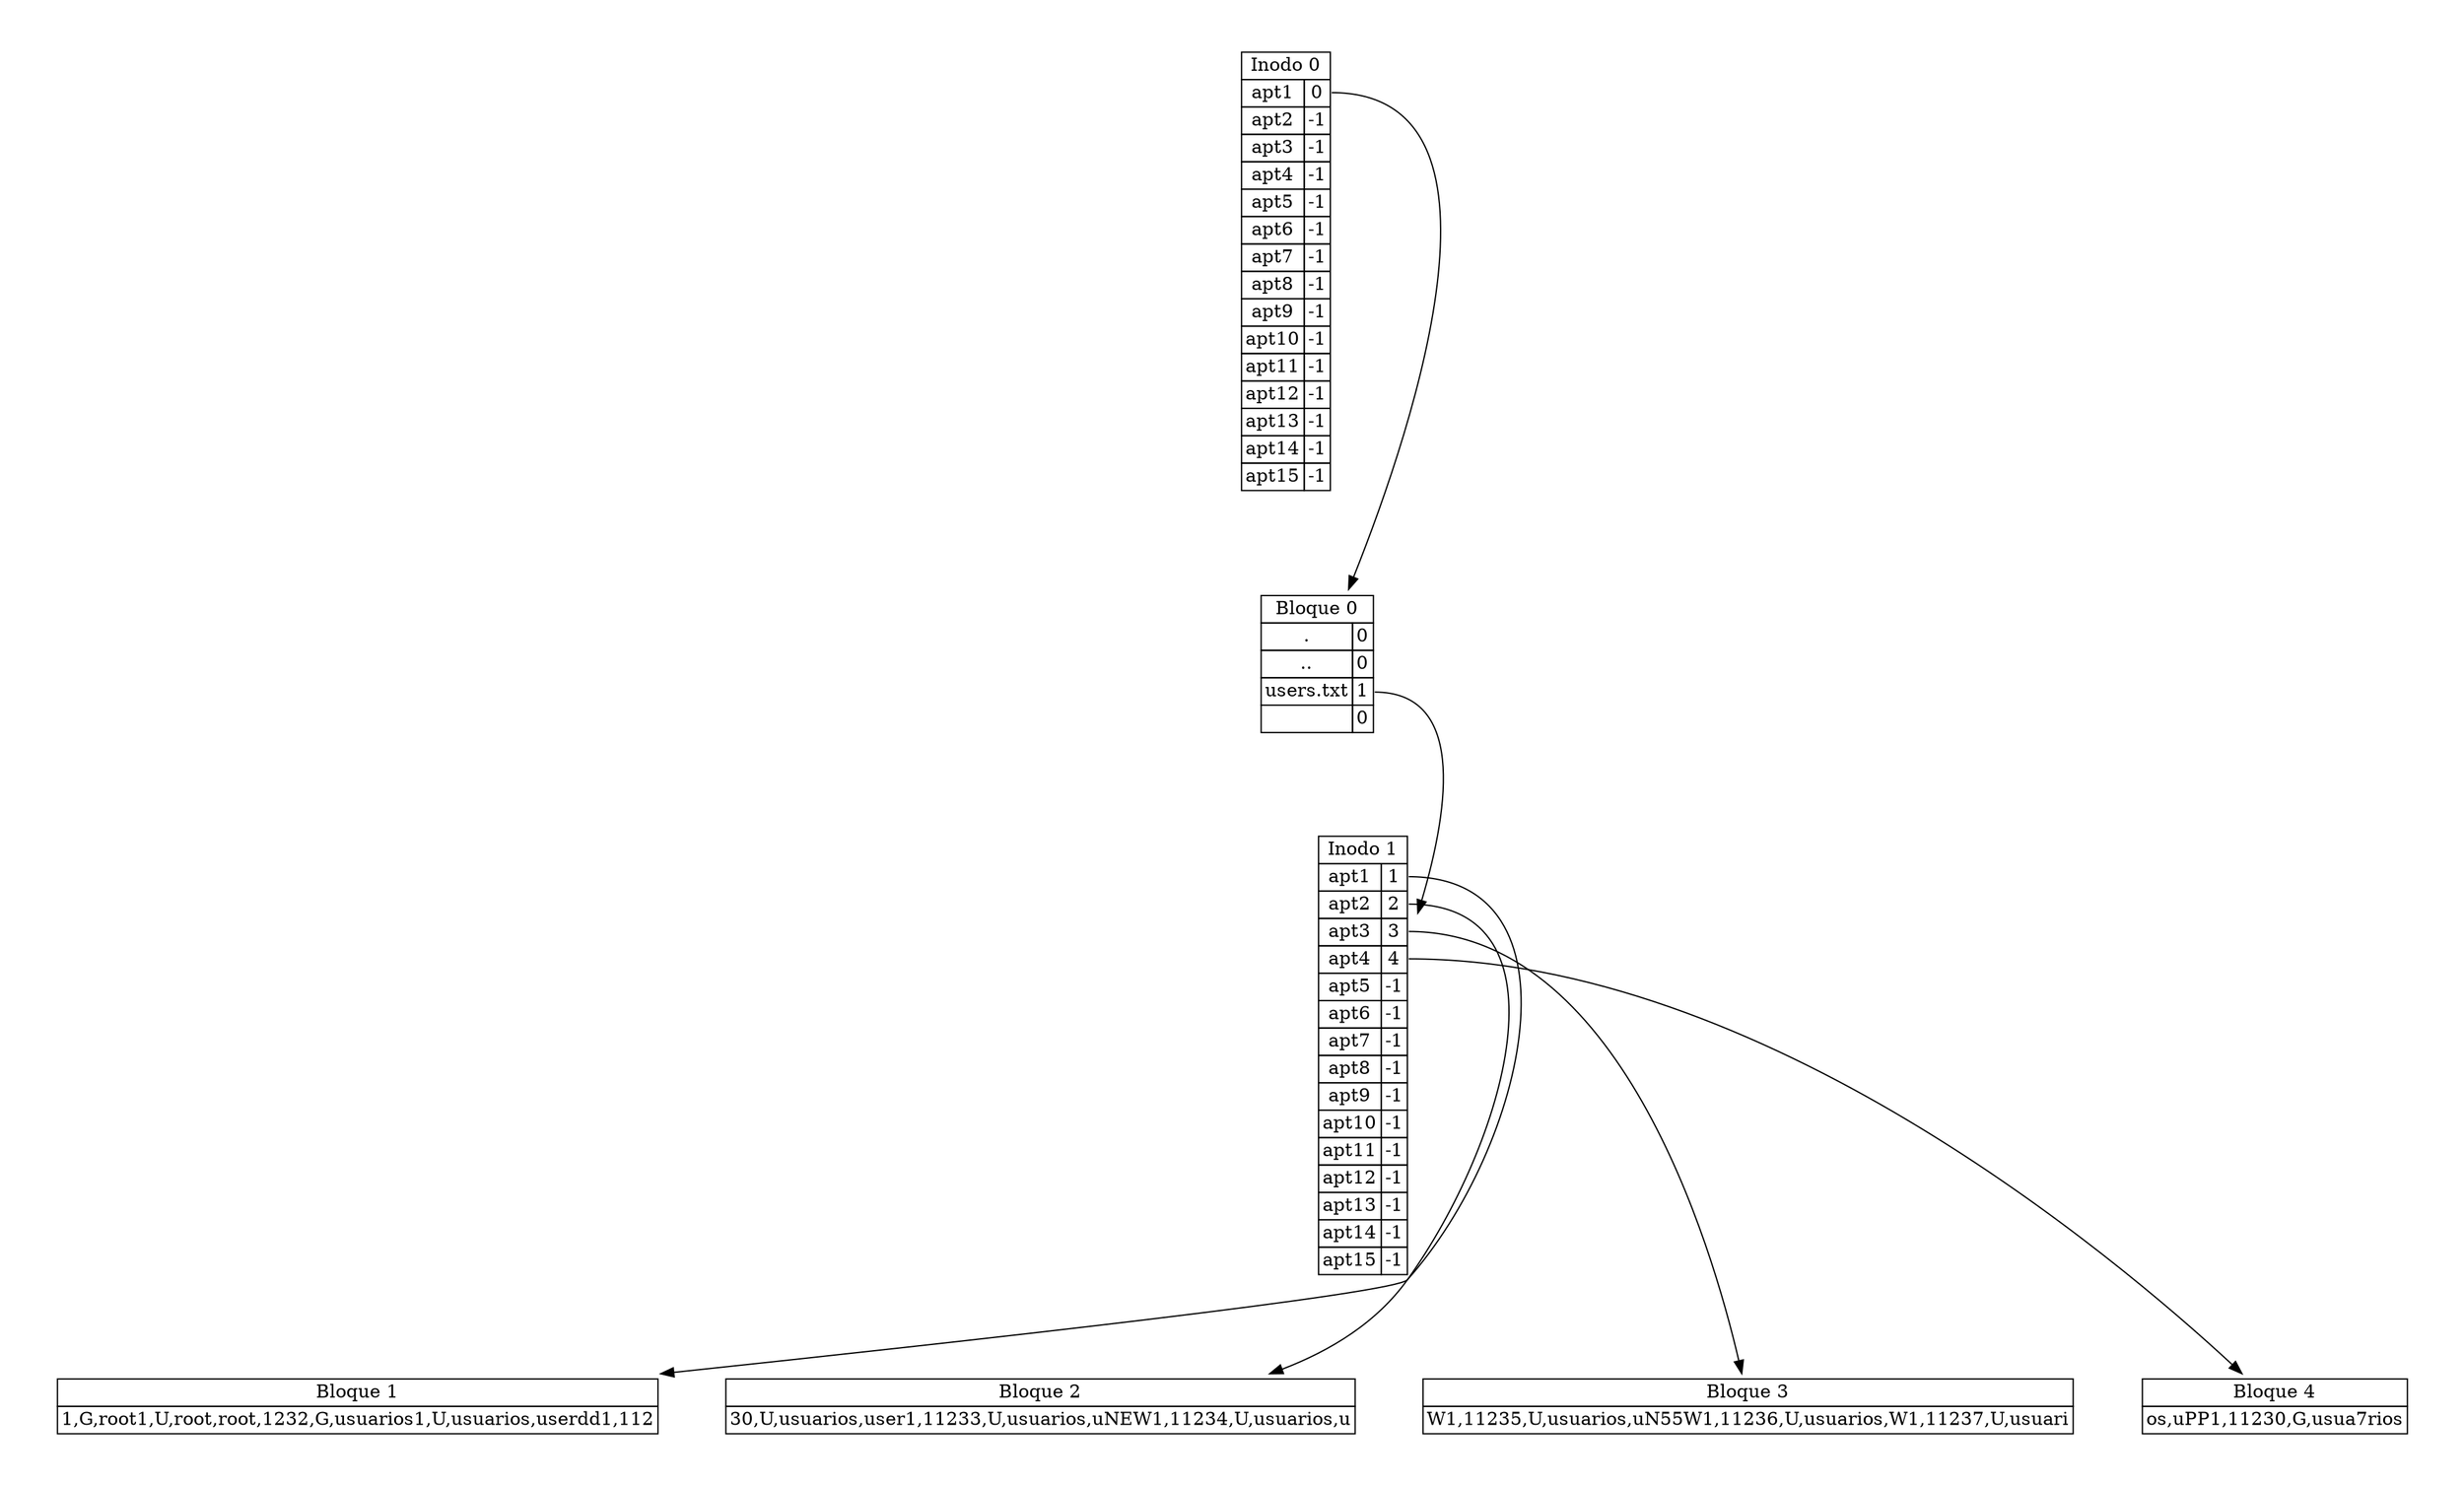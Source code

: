 digraph H {
	graph [pad="0.5", nodesep="0.5", ranksep="1"];
	node [shape=plaintext]
		rankir=LR;
	Inodo0 [
		label=<
			<table border="0" cellborder="1" cellspacing="0">
				<tr><td colspan="2">Inodo 0</td></tr>
				<tr><td>apt1</td><td port='P0'>0</td></tr>
				<tr><td>apt2</td><td port='P1'>-1</td></tr>
				<tr><td>apt3</td><td port='P2'>-1</td></tr>
				<tr><td>apt4</td><td port='P3'>-1</td></tr>
				<tr><td>apt5</td><td port='P4'>-1</td></tr>
				<tr><td>apt6</td><td port='P5'>-1</td></tr>
				<tr><td>apt7</td><td port='P6'>-1</td></tr>
				<tr><td>apt8</td><td port='P7'>-1</td></tr>
				<tr><td>apt9</td><td port='P8'>-1</td></tr>
				<tr><td>apt10</td><td port='P9'>-1</td></tr>
				<tr><td>apt11</td><td port='P10'>-1</td></tr>
				<tr><td>apt12</td><td port='P11'>-1</td></tr>
				<tr><td>apt13</td><td port='P12'>-1</td></tr>
				<tr><td>apt14</td><td port='P13'>-1</td></tr>
				<tr><td>apt15</td><td port='P14'>-1</td></tr>
			</table>
		>];
	Bloque0 [
		label=<
			<table border="0" cellborder="1" cellspacing="0">
				<tr><td colspan="2">Bloque 0</td></tr>
				<tr><td>.</td><td port='P0'>0</td></tr>
				<tr><td>..</td><td port='P1'>0</td></tr>
				<tr><td>users.txt</td><td port='P2'>1</td></tr>
				<tr><td></td><td port='P3'>0</td></tr>
			</table>
		>];
	Inodo1 [
		label=<
			<table border="0" cellborder="1" cellspacing="0">
				<tr><td colspan="2">Inodo 1</td></tr>
				<tr><td>apt1</td><td port='P0'>1</td></tr>
				<tr><td>apt2</td><td port='P1'>2</td></tr>
				<tr><td>apt3</td><td port='P2'>3</td></tr>
				<tr><td>apt4</td><td port='P3'>4</td></tr>
				<tr><td>apt5</td><td port='P4'>-1</td></tr>
				<tr><td>apt6</td><td port='P5'>-1</td></tr>
				<tr><td>apt7</td><td port='P6'>-1</td></tr>
				<tr><td>apt8</td><td port='P7'>-1</td></tr>
				<tr><td>apt9</td><td port='P8'>-1</td></tr>
				<tr><td>apt10</td><td port='P9'>-1</td></tr>
				<tr><td>apt11</td><td port='P10'>-1</td></tr>
				<tr><td>apt12</td><td port='P11'>-1</td></tr>
				<tr><td>apt13</td><td port='P12'>-1</td></tr>
				<tr><td>apt14</td><td port='P13'>-1</td></tr>
				<tr><td>apt15</td><td port='P14'>-1</td></tr>
			</table>
		>];
	Bloque1 [
		label=<
			<table border="0" cellborder="1" cellspacing="0">
				<tr><td colspan="1">Bloque 1</td></tr>
				<tr><td>1,G,root
1,U,root,root,123
2,G,usuarios
1,U,usuarios,userdd1,112</td></tr>
			</table>
		>];
	Bloque2 [
		label=<
			<table border="0" cellborder="1" cellspacing="0">
				<tr><td colspan="1">Bloque 2</td></tr>
				<tr><td>3
0,U,usuarios,user1,1123
3,U,usuarios,uNEW1,1123
4,U,usuarios,u</td></tr>
			</table>
		>];
	Bloque3 [
		label=<
			<table border="0" cellborder="1" cellspacing="0">
				<tr><td colspan="1">Bloque 3</td></tr>
				<tr><td>W1,1123
5,U,usuarios,uN55W1,1123
6,U,usuarios,W1,1123
7,U,usuari</td></tr>
			</table>
		>];
	Bloque4 [
		label=<
			<table border="0" cellborder="1" cellspacing="0">
				<tr><td colspan="1">Bloque 4</td></tr>
				<tr><td>os,uPP1,1123
0,G,usua7rios</td></tr>
			</table>
		>];
	Inodo0:P0 -> Bloque0;
	Bloque0:P2 -> Inodo1;
	Inodo1:P0 -> Bloque1;
	Inodo1:P1 -> Bloque2;
	Inodo1:P2 -> Bloque3;
	Inodo1:P3 -> Bloque4;
}